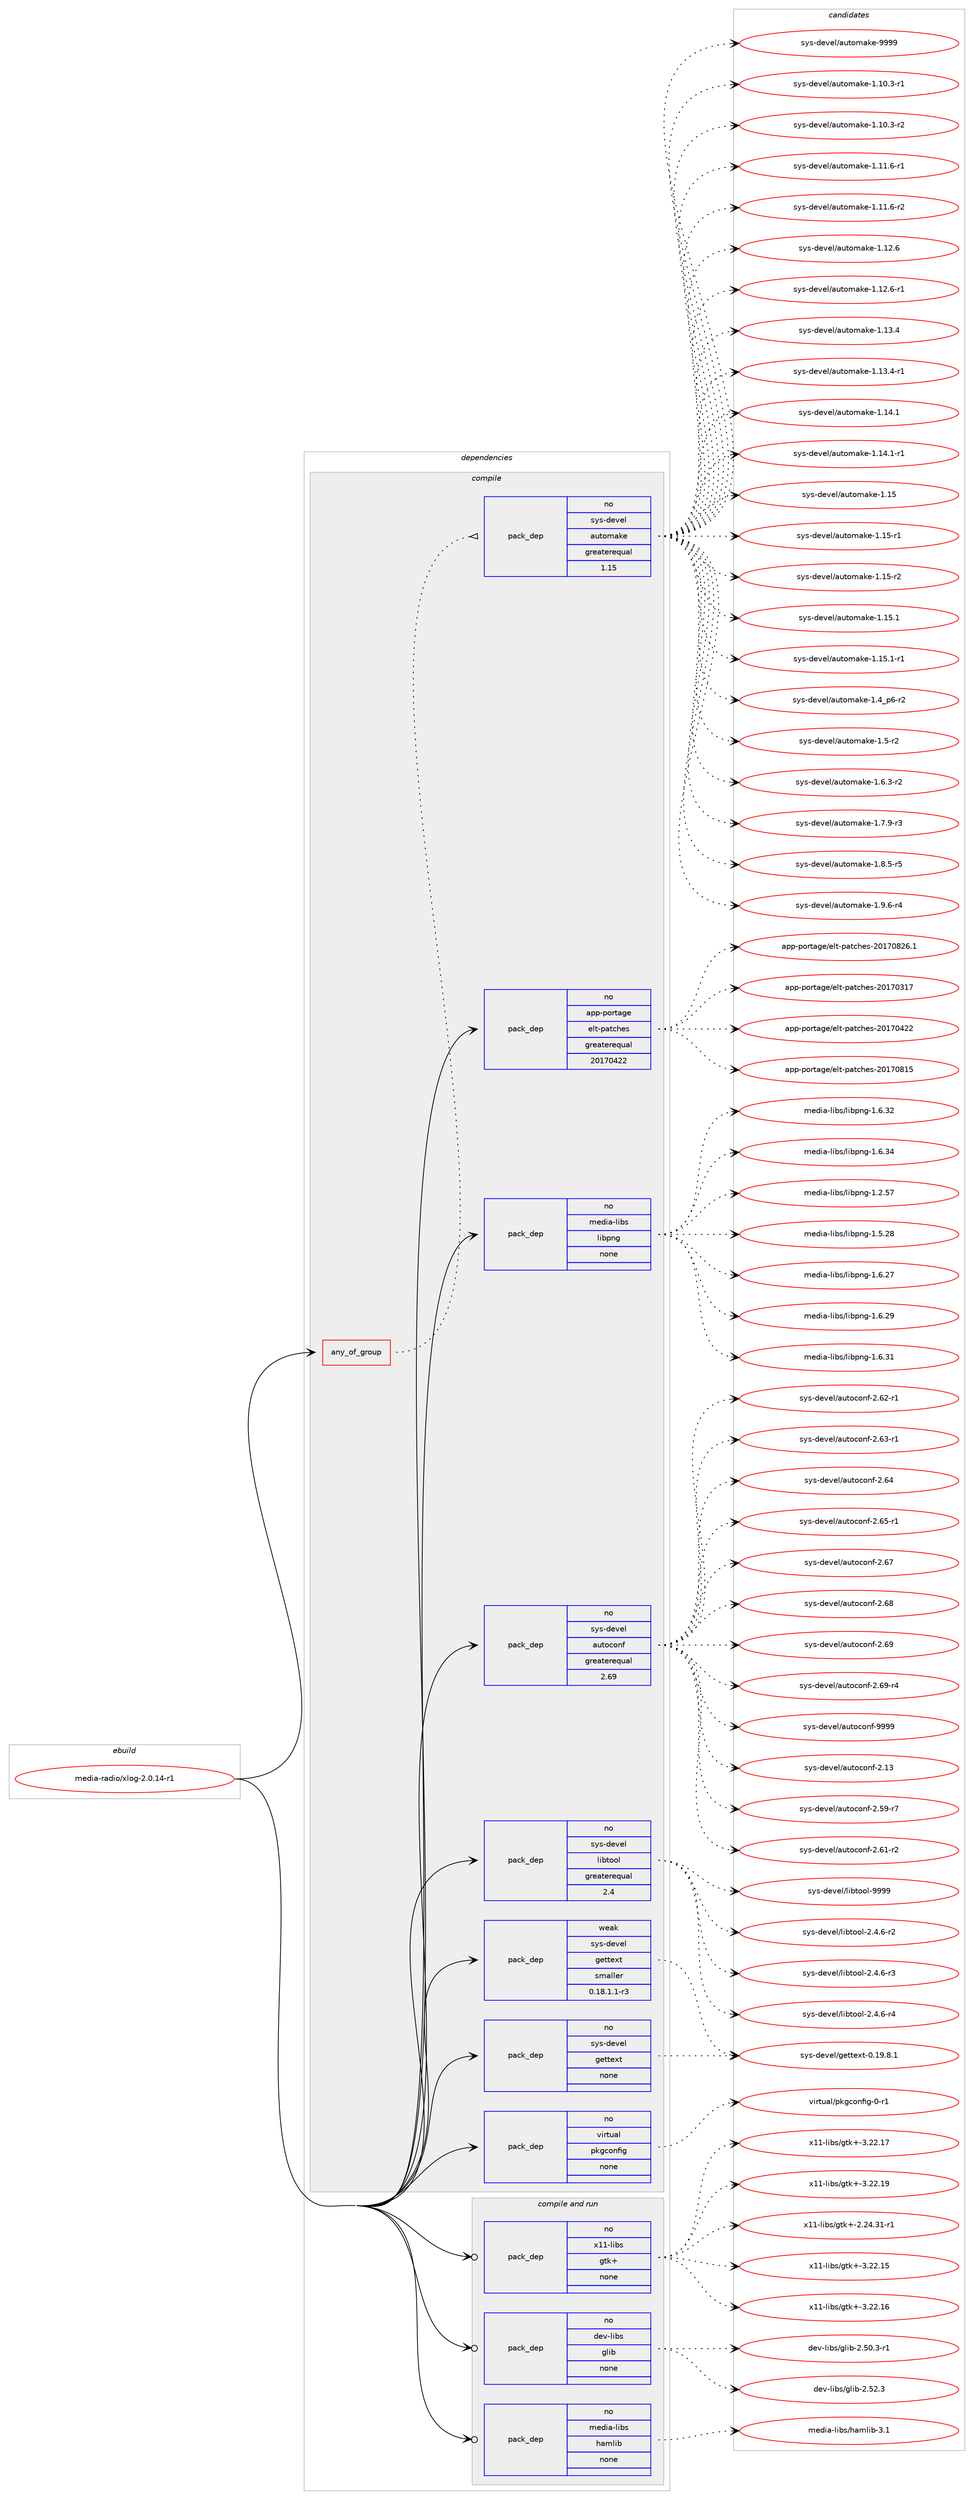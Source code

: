 digraph prolog {

# *************
# Graph options
# *************

newrank=true;
concentrate=true;
compound=true;
graph [rankdir=LR,fontname=Helvetica,fontsize=10,ranksep=1.5];#, ranksep=2.5, nodesep=0.2];
edge  [arrowhead=vee];
node  [fontname=Helvetica,fontsize=10];

# **********
# The ebuild
# **********

subgraph cluster_leftcol {
color=gray;
rank=same;
label=<<i>ebuild</i>>;
id [label="media-radio/xlog-2.0.14-r1", color=red, width=4, href="../media-radio/xlog-2.0.14-r1.svg"];
}

# ****************
# The dependencies
# ****************

subgraph cluster_midcol {
color=gray;
label=<<i>dependencies</i>>;
subgraph cluster_compile {
fillcolor="#eeeeee";
style=filled;
label=<<i>compile</i>>;
subgraph any5886 {
dependency377778 [label=<<TABLE BORDER="0" CELLBORDER="1" CELLSPACING="0" CELLPADDING="4"><TR><TD CELLPADDING="10">any_of_group</TD></TR></TABLE>>, shape=none, color=red];subgraph pack279065 {
dependency377779 [label=<<TABLE BORDER="0" CELLBORDER="1" CELLSPACING="0" CELLPADDING="4" WIDTH="220"><TR><TD ROWSPAN="6" CELLPADDING="30">pack_dep</TD></TR><TR><TD WIDTH="110">no</TD></TR><TR><TD>sys-devel</TD></TR><TR><TD>automake</TD></TR><TR><TD>greaterequal</TD></TR><TR><TD>1.15</TD></TR></TABLE>>, shape=none, color=blue];
}
dependency377778:e -> dependency377779:w [weight=20,style="dotted",arrowhead="oinv"];
}
id:e -> dependency377778:w [weight=20,style="solid",arrowhead="vee"];
subgraph pack279066 {
dependency377780 [label=<<TABLE BORDER="0" CELLBORDER="1" CELLSPACING="0" CELLPADDING="4" WIDTH="220"><TR><TD ROWSPAN="6" CELLPADDING="30">pack_dep</TD></TR><TR><TD WIDTH="110">no</TD></TR><TR><TD>app-portage</TD></TR><TR><TD>elt-patches</TD></TR><TR><TD>greaterequal</TD></TR><TR><TD>20170422</TD></TR></TABLE>>, shape=none, color=blue];
}
id:e -> dependency377780:w [weight=20,style="solid",arrowhead="vee"];
subgraph pack279067 {
dependency377781 [label=<<TABLE BORDER="0" CELLBORDER="1" CELLSPACING="0" CELLPADDING="4" WIDTH="220"><TR><TD ROWSPAN="6" CELLPADDING="30">pack_dep</TD></TR><TR><TD WIDTH="110">no</TD></TR><TR><TD>media-libs</TD></TR><TR><TD>libpng</TD></TR><TR><TD>none</TD></TR><TR><TD></TD></TR></TABLE>>, shape=none, color=blue];
}
id:e -> dependency377781:w [weight=20,style="solid",arrowhead="vee"];
subgraph pack279068 {
dependency377782 [label=<<TABLE BORDER="0" CELLBORDER="1" CELLSPACING="0" CELLPADDING="4" WIDTH="220"><TR><TD ROWSPAN="6" CELLPADDING="30">pack_dep</TD></TR><TR><TD WIDTH="110">no</TD></TR><TR><TD>sys-devel</TD></TR><TR><TD>autoconf</TD></TR><TR><TD>greaterequal</TD></TR><TR><TD>2.69</TD></TR></TABLE>>, shape=none, color=blue];
}
id:e -> dependency377782:w [weight=20,style="solid",arrowhead="vee"];
subgraph pack279069 {
dependency377783 [label=<<TABLE BORDER="0" CELLBORDER="1" CELLSPACING="0" CELLPADDING="4" WIDTH="220"><TR><TD ROWSPAN="6" CELLPADDING="30">pack_dep</TD></TR><TR><TD WIDTH="110">no</TD></TR><TR><TD>sys-devel</TD></TR><TR><TD>gettext</TD></TR><TR><TD>none</TD></TR><TR><TD></TD></TR></TABLE>>, shape=none, color=blue];
}
id:e -> dependency377783:w [weight=20,style="solid",arrowhead="vee"];
subgraph pack279070 {
dependency377784 [label=<<TABLE BORDER="0" CELLBORDER="1" CELLSPACING="0" CELLPADDING="4" WIDTH="220"><TR><TD ROWSPAN="6" CELLPADDING="30">pack_dep</TD></TR><TR><TD WIDTH="110">no</TD></TR><TR><TD>sys-devel</TD></TR><TR><TD>libtool</TD></TR><TR><TD>greaterequal</TD></TR><TR><TD>2.4</TD></TR></TABLE>>, shape=none, color=blue];
}
id:e -> dependency377784:w [weight=20,style="solid",arrowhead="vee"];
subgraph pack279071 {
dependency377785 [label=<<TABLE BORDER="0" CELLBORDER="1" CELLSPACING="0" CELLPADDING="4" WIDTH="220"><TR><TD ROWSPAN="6" CELLPADDING="30">pack_dep</TD></TR><TR><TD WIDTH="110">no</TD></TR><TR><TD>virtual</TD></TR><TR><TD>pkgconfig</TD></TR><TR><TD>none</TD></TR><TR><TD></TD></TR></TABLE>>, shape=none, color=blue];
}
id:e -> dependency377785:w [weight=20,style="solid",arrowhead="vee"];
subgraph pack279072 {
dependency377786 [label=<<TABLE BORDER="0" CELLBORDER="1" CELLSPACING="0" CELLPADDING="4" WIDTH="220"><TR><TD ROWSPAN="6" CELLPADDING="30">pack_dep</TD></TR><TR><TD WIDTH="110">weak</TD></TR><TR><TD>sys-devel</TD></TR><TR><TD>gettext</TD></TR><TR><TD>smaller</TD></TR><TR><TD>0.18.1.1-r3</TD></TR></TABLE>>, shape=none, color=blue];
}
id:e -> dependency377786:w [weight=20,style="solid",arrowhead="vee"];
}
subgraph cluster_compileandrun {
fillcolor="#eeeeee";
style=filled;
label=<<i>compile and run</i>>;
subgraph pack279073 {
dependency377787 [label=<<TABLE BORDER="0" CELLBORDER="1" CELLSPACING="0" CELLPADDING="4" WIDTH="220"><TR><TD ROWSPAN="6" CELLPADDING="30">pack_dep</TD></TR><TR><TD WIDTH="110">no</TD></TR><TR><TD>dev-libs</TD></TR><TR><TD>glib</TD></TR><TR><TD>none</TD></TR><TR><TD></TD></TR></TABLE>>, shape=none, color=blue];
}
id:e -> dependency377787:w [weight=20,style="solid",arrowhead="odotvee"];
subgraph pack279074 {
dependency377788 [label=<<TABLE BORDER="0" CELLBORDER="1" CELLSPACING="0" CELLPADDING="4" WIDTH="220"><TR><TD ROWSPAN="6" CELLPADDING="30">pack_dep</TD></TR><TR><TD WIDTH="110">no</TD></TR><TR><TD>media-libs</TD></TR><TR><TD>hamlib</TD></TR><TR><TD>none</TD></TR><TR><TD></TD></TR></TABLE>>, shape=none, color=blue];
}
id:e -> dependency377788:w [weight=20,style="solid",arrowhead="odotvee"];
subgraph pack279075 {
dependency377789 [label=<<TABLE BORDER="0" CELLBORDER="1" CELLSPACING="0" CELLPADDING="4" WIDTH="220"><TR><TD ROWSPAN="6" CELLPADDING="30">pack_dep</TD></TR><TR><TD WIDTH="110">no</TD></TR><TR><TD>x11-libs</TD></TR><TR><TD>gtk+</TD></TR><TR><TD>none</TD></TR><TR><TD></TD></TR></TABLE>>, shape=none, color=blue];
}
id:e -> dependency377789:w [weight=20,style="solid",arrowhead="odotvee"];
}
subgraph cluster_run {
fillcolor="#eeeeee";
style=filled;
label=<<i>run</i>>;
}
}

# **************
# The candidates
# **************

subgraph cluster_choices {
rank=same;
color=gray;
label=<<i>candidates</i>>;

subgraph choice279065 {
color=black;
nodesep=1;
choice11512111545100101118101108479711711611110997107101454946494846514511449 [label="sys-devel/automake-1.10.3-r1", color=red, width=4,href="../sys-devel/automake-1.10.3-r1.svg"];
choice11512111545100101118101108479711711611110997107101454946494846514511450 [label="sys-devel/automake-1.10.3-r2", color=red, width=4,href="../sys-devel/automake-1.10.3-r2.svg"];
choice11512111545100101118101108479711711611110997107101454946494946544511449 [label="sys-devel/automake-1.11.6-r1", color=red, width=4,href="../sys-devel/automake-1.11.6-r1.svg"];
choice11512111545100101118101108479711711611110997107101454946494946544511450 [label="sys-devel/automake-1.11.6-r2", color=red, width=4,href="../sys-devel/automake-1.11.6-r2.svg"];
choice1151211154510010111810110847971171161111099710710145494649504654 [label="sys-devel/automake-1.12.6", color=red, width=4,href="../sys-devel/automake-1.12.6.svg"];
choice11512111545100101118101108479711711611110997107101454946495046544511449 [label="sys-devel/automake-1.12.6-r1", color=red, width=4,href="../sys-devel/automake-1.12.6-r1.svg"];
choice1151211154510010111810110847971171161111099710710145494649514652 [label="sys-devel/automake-1.13.4", color=red, width=4,href="../sys-devel/automake-1.13.4.svg"];
choice11512111545100101118101108479711711611110997107101454946495146524511449 [label="sys-devel/automake-1.13.4-r1", color=red, width=4,href="../sys-devel/automake-1.13.4-r1.svg"];
choice1151211154510010111810110847971171161111099710710145494649524649 [label="sys-devel/automake-1.14.1", color=red, width=4,href="../sys-devel/automake-1.14.1.svg"];
choice11512111545100101118101108479711711611110997107101454946495246494511449 [label="sys-devel/automake-1.14.1-r1", color=red, width=4,href="../sys-devel/automake-1.14.1-r1.svg"];
choice115121115451001011181011084797117116111109971071014549464953 [label="sys-devel/automake-1.15", color=red, width=4,href="../sys-devel/automake-1.15.svg"];
choice1151211154510010111810110847971171161111099710710145494649534511449 [label="sys-devel/automake-1.15-r1", color=red, width=4,href="../sys-devel/automake-1.15-r1.svg"];
choice1151211154510010111810110847971171161111099710710145494649534511450 [label="sys-devel/automake-1.15-r2", color=red, width=4,href="../sys-devel/automake-1.15-r2.svg"];
choice1151211154510010111810110847971171161111099710710145494649534649 [label="sys-devel/automake-1.15.1", color=red, width=4,href="../sys-devel/automake-1.15.1.svg"];
choice11512111545100101118101108479711711611110997107101454946495346494511449 [label="sys-devel/automake-1.15.1-r1", color=red, width=4,href="../sys-devel/automake-1.15.1-r1.svg"];
choice115121115451001011181011084797117116111109971071014549465295112544511450 [label="sys-devel/automake-1.4_p6-r2", color=red, width=4,href="../sys-devel/automake-1.4_p6-r2.svg"];
choice11512111545100101118101108479711711611110997107101454946534511450 [label="sys-devel/automake-1.5-r2", color=red, width=4,href="../sys-devel/automake-1.5-r2.svg"];
choice115121115451001011181011084797117116111109971071014549465446514511450 [label="sys-devel/automake-1.6.3-r2", color=red, width=4,href="../sys-devel/automake-1.6.3-r2.svg"];
choice115121115451001011181011084797117116111109971071014549465546574511451 [label="sys-devel/automake-1.7.9-r3", color=red, width=4,href="../sys-devel/automake-1.7.9-r3.svg"];
choice115121115451001011181011084797117116111109971071014549465646534511453 [label="sys-devel/automake-1.8.5-r5", color=red, width=4,href="../sys-devel/automake-1.8.5-r5.svg"];
choice115121115451001011181011084797117116111109971071014549465746544511452 [label="sys-devel/automake-1.9.6-r4", color=red, width=4,href="../sys-devel/automake-1.9.6-r4.svg"];
choice115121115451001011181011084797117116111109971071014557575757 [label="sys-devel/automake-9999", color=red, width=4,href="../sys-devel/automake-9999.svg"];
dependency377779:e -> choice11512111545100101118101108479711711611110997107101454946494846514511449:w [style=dotted,weight="100"];
dependency377779:e -> choice11512111545100101118101108479711711611110997107101454946494846514511450:w [style=dotted,weight="100"];
dependency377779:e -> choice11512111545100101118101108479711711611110997107101454946494946544511449:w [style=dotted,weight="100"];
dependency377779:e -> choice11512111545100101118101108479711711611110997107101454946494946544511450:w [style=dotted,weight="100"];
dependency377779:e -> choice1151211154510010111810110847971171161111099710710145494649504654:w [style=dotted,weight="100"];
dependency377779:e -> choice11512111545100101118101108479711711611110997107101454946495046544511449:w [style=dotted,weight="100"];
dependency377779:e -> choice1151211154510010111810110847971171161111099710710145494649514652:w [style=dotted,weight="100"];
dependency377779:e -> choice11512111545100101118101108479711711611110997107101454946495146524511449:w [style=dotted,weight="100"];
dependency377779:e -> choice1151211154510010111810110847971171161111099710710145494649524649:w [style=dotted,weight="100"];
dependency377779:e -> choice11512111545100101118101108479711711611110997107101454946495246494511449:w [style=dotted,weight="100"];
dependency377779:e -> choice115121115451001011181011084797117116111109971071014549464953:w [style=dotted,weight="100"];
dependency377779:e -> choice1151211154510010111810110847971171161111099710710145494649534511449:w [style=dotted,weight="100"];
dependency377779:e -> choice1151211154510010111810110847971171161111099710710145494649534511450:w [style=dotted,weight="100"];
dependency377779:e -> choice1151211154510010111810110847971171161111099710710145494649534649:w [style=dotted,weight="100"];
dependency377779:e -> choice11512111545100101118101108479711711611110997107101454946495346494511449:w [style=dotted,weight="100"];
dependency377779:e -> choice115121115451001011181011084797117116111109971071014549465295112544511450:w [style=dotted,weight="100"];
dependency377779:e -> choice11512111545100101118101108479711711611110997107101454946534511450:w [style=dotted,weight="100"];
dependency377779:e -> choice115121115451001011181011084797117116111109971071014549465446514511450:w [style=dotted,weight="100"];
dependency377779:e -> choice115121115451001011181011084797117116111109971071014549465546574511451:w [style=dotted,weight="100"];
dependency377779:e -> choice115121115451001011181011084797117116111109971071014549465646534511453:w [style=dotted,weight="100"];
dependency377779:e -> choice115121115451001011181011084797117116111109971071014549465746544511452:w [style=dotted,weight="100"];
dependency377779:e -> choice115121115451001011181011084797117116111109971071014557575757:w [style=dotted,weight="100"];
}
subgraph choice279066 {
color=black;
nodesep=1;
choice97112112451121111141169710310147101108116451129711699104101115455048495548514955 [label="app-portage/elt-patches-20170317", color=red, width=4,href="../app-portage/elt-patches-20170317.svg"];
choice97112112451121111141169710310147101108116451129711699104101115455048495548525050 [label="app-portage/elt-patches-20170422", color=red, width=4,href="../app-portage/elt-patches-20170422.svg"];
choice97112112451121111141169710310147101108116451129711699104101115455048495548564953 [label="app-portage/elt-patches-20170815", color=red, width=4,href="../app-portage/elt-patches-20170815.svg"];
choice971121124511211111411697103101471011081164511297116991041011154550484955485650544649 [label="app-portage/elt-patches-20170826.1", color=red, width=4,href="../app-portage/elt-patches-20170826.1.svg"];
dependency377780:e -> choice97112112451121111141169710310147101108116451129711699104101115455048495548514955:w [style=dotted,weight="100"];
dependency377780:e -> choice97112112451121111141169710310147101108116451129711699104101115455048495548525050:w [style=dotted,weight="100"];
dependency377780:e -> choice97112112451121111141169710310147101108116451129711699104101115455048495548564953:w [style=dotted,weight="100"];
dependency377780:e -> choice971121124511211111411697103101471011081164511297116991041011154550484955485650544649:w [style=dotted,weight="100"];
}
subgraph choice279067 {
color=black;
nodesep=1;
choice109101100105974510810598115471081059811211010345494650465355 [label="media-libs/libpng-1.2.57", color=red, width=4,href="../media-libs/libpng-1.2.57.svg"];
choice109101100105974510810598115471081059811211010345494653465056 [label="media-libs/libpng-1.5.28", color=red, width=4,href="../media-libs/libpng-1.5.28.svg"];
choice109101100105974510810598115471081059811211010345494654465055 [label="media-libs/libpng-1.6.27", color=red, width=4,href="../media-libs/libpng-1.6.27.svg"];
choice109101100105974510810598115471081059811211010345494654465057 [label="media-libs/libpng-1.6.29", color=red, width=4,href="../media-libs/libpng-1.6.29.svg"];
choice109101100105974510810598115471081059811211010345494654465149 [label="media-libs/libpng-1.6.31", color=red, width=4,href="../media-libs/libpng-1.6.31.svg"];
choice109101100105974510810598115471081059811211010345494654465150 [label="media-libs/libpng-1.6.32", color=red, width=4,href="../media-libs/libpng-1.6.32.svg"];
choice109101100105974510810598115471081059811211010345494654465152 [label="media-libs/libpng-1.6.34", color=red, width=4,href="../media-libs/libpng-1.6.34.svg"];
dependency377781:e -> choice109101100105974510810598115471081059811211010345494650465355:w [style=dotted,weight="100"];
dependency377781:e -> choice109101100105974510810598115471081059811211010345494653465056:w [style=dotted,weight="100"];
dependency377781:e -> choice109101100105974510810598115471081059811211010345494654465055:w [style=dotted,weight="100"];
dependency377781:e -> choice109101100105974510810598115471081059811211010345494654465057:w [style=dotted,weight="100"];
dependency377781:e -> choice109101100105974510810598115471081059811211010345494654465149:w [style=dotted,weight="100"];
dependency377781:e -> choice109101100105974510810598115471081059811211010345494654465150:w [style=dotted,weight="100"];
dependency377781:e -> choice109101100105974510810598115471081059811211010345494654465152:w [style=dotted,weight="100"];
}
subgraph choice279068 {
color=black;
nodesep=1;
choice115121115451001011181011084797117116111991111101024550464951 [label="sys-devel/autoconf-2.13", color=red, width=4,href="../sys-devel/autoconf-2.13.svg"];
choice1151211154510010111810110847971171161119911111010245504653574511455 [label="sys-devel/autoconf-2.59-r7", color=red, width=4,href="../sys-devel/autoconf-2.59-r7.svg"];
choice1151211154510010111810110847971171161119911111010245504654494511450 [label="sys-devel/autoconf-2.61-r2", color=red, width=4,href="../sys-devel/autoconf-2.61-r2.svg"];
choice1151211154510010111810110847971171161119911111010245504654504511449 [label="sys-devel/autoconf-2.62-r1", color=red, width=4,href="../sys-devel/autoconf-2.62-r1.svg"];
choice1151211154510010111810110847971171161119911111010245504654514511449 [label="sys-devel/autoconf-2.63-r1", color=red, width=4,href="../sys-devel/autoconf-2.63-r1.svg"];
choice115121115451001011181011084797117116111991111101024550465452 [label="sys-devel/autoconf-2.64", color=red, width=4,href="../sys-devel/autoconf-2.64.svg"];
choice1151211154510010111810110847971171161119911111010245504654534511449 [label="sys-devel/autoconf-2.65-r1", color=red, width=4,href="../sys-devel/autoconf-2.65-r1.svg"];
choice115121115451001011181011084797117116111991111101024550465455 [label="sys-devel/autoconf-2.67", color=red, width=4,href="../sys-devel/autoconf-2.67.svg"];
choice115121115451001011181011084797117116111991111101024550465456 [label="sys-devel/autoconf-2.68", color=red, width=4,href="../sys-devel/autoconf-2.68.svg"];
choice115121115451001011181011084797117116111991111101024550465457 [label="sys-devel/autoconf-2.69", color=red, width=4,href="../sys-devel/autoconf-2.69.svg"];
choice1151211154510010111810110847971171161119911111010245504654574511452 [label="sys-devel/autoconf-2.69-r4", color=red, width=4,href="../sys-devel/autoconf-2.69-r4.svg"];
choice115121115451001011181011084797117116111991111101024557575757 [label="sys-devel/autoconf-9999", color=red, width=4,href="../sys-devel/autoconf-9999.svg"];
dependency377782:e -> choice115121115451001011181011084797117116111991111101024550464951:w [style=dotted,weight="100"];
dependency377782:e -> choice1151211154510010111810110847971171161119911111010245504653574511455:w [style=dotted,weight="100"];
dependency377782:e -> choice1151211154510010111810110847971171161119911111010245504654494511450:w [style=dotted,weight="100"];
dependency377782:e -> choice1151211154510010111810110847971171161119911111010245504654504511449:w [style=dotted,weight="100"];
dependency377782:e -> choice1151211154510010111810110847971171161119911111010245504654514511449:w [style=dotted,weight="100"];
dependency377782:e -> choice115121115451001011181011084797117116111991111101024550465452:w [style=dotted,weight="100"];
dependency377782:e -> choice1151211154510010111810110847971171161119911111010245504654534511449:w [style=dotted,weight="100"];
dependency377782:e -> choice115121115451001011181011084797117116111991111101024550465455:w [style=dotted,weight="100"];
dependency377782:e -> choice115121115451001011181011084797117116111991111101024550465456:w [style=dotted,weight="100"];
dependency377782:e -> choice115121115451001011181011084797117116111991111101024550465457:w [style=dotted,weight="100"];
dependency377782:e -> choice1151211154510010111810110847971171161119911111010245504654574511452:w [style=dotted,weight="100"];
dependency377782:e -> choice115121115451001011181011084797117116111991111101024557575757:w [style=dotted,weight="100"];
}
subgraph choice279069 {
color=black;
nodesep=1;
choice1151211154510010111810110847103101116116101120116454846495746564649 [label="sys-devel/gettext-0.19.8.1", color=red, width=4,href="../sys-devel/gettext-0.19.8.1.svg"];
dependency377783:e -> choice1151211154510010111810110847103101116116101120116454846495746564649:w [style=dotted,weight="100"];
}
subgraph choice279070 {
color=black;
nodesep=1;
choice1151211154510010111810110847108105981161111111084550465246544511450 [label="sys-devel/libtool-2.4.6-r2", color=red, width=4,href="../sys-devel/libtool-2.4.6-r2.svg"];
choice1151211154510010111810110847108105981161111111084550465246544511451 [label="sys-devel/libtool-2.4.6-r3", color=red, width=4,href="../sys-devel/libtool-2.4.6-r3.svg"];
choice1151211154510010111810110847108105981161111111084550465246544511452 [label="sys-devel/libtool-2.4.6-r4", color=red, width=4,href="../sys-devel/libtool-2.4.6-r4.svg"];
choice1151211154510010111810110847108105981161111111084557575757 [label="sys-devel/libtool-9999", color=red, width=4,href="../sys-devel/libtool-9999.svg"];
dependency377784:e -> choice1151211154510010111810110847108105981161111111084550465246544511450:w [style=dotted,weight="100"];
dependency377784:e -> choice1151211154510010111810110847108105981161111111084550465246544511451:w [style=dotted,weight="100"];
dependency377784:e -> choice1151211154510010111810110847108105981161111111084550465246544511452:w [style=dotted,weight="100"];
dependency377784:e -> choice1151211154510010111810110847108105981161111111084557575757:w [style=dotted,weight="100"];
}
subgraph choice279071 {
color=black;
nodesep=1;
choice11810511411611797108471121071039911111010210510345484511449 [label="virtual/pkgconfig-0-r1", color=red, width=4,href="../virtual/pkgconfig-0-r1.svg"];
dependency377785:e -> choice11810511411611797108471121071039911111010210510345484511449:w [style=dotted,weight="100"];
}
subgraph choice279072 {
color=black;
nodesep=1;
choice1151211154510010111810110847103101116116101120116454846495746564649 [label="sys-devel/gettext-0.19.8.1", color=red, width=4,href="../sys-devel/gettext-0.19.8.1.svg"];
dependency377786:e -> choice1151211154510010111810110847103101116116101120116454846495746564649:w [style=dotted,weight="100"];
}
subgraph choice279073 {
color=black;
nodesep=1;
choice10010111845108105981154710310810598455046534846514511449 [label="dev-libs/glib-2.50.3-r1", color=red, width=4,href="../dev-libs/glib-2.50.3-r1.svg"];
choice1001011184510810598115471031081059845504653504651 [label="dev-libs/glib-2.52.3", color=red, width=4,href="../dev-libs/glib-2.52.3.svg"];
dependency377787:e -> choice10010111845108105981154710310810598455046534846514511449:w [style=dotted,weight="100"];
dependency377787:e -> choice1001011184510810598115471031081059845504653504651:w [style=dotted,weight="100"];
}
subgraph choice279074 {
color=black;
nodesep=1;
choice10910110010597451081059811547104971091081059845514649 [label="media-libs/hamlib-3.1", color=red, width=4,href="../media-libs/hamlib-3.1.svg"];
dependency377788:e -> choice10910110010597451081059811547104971091081059845514649:w [style=dotted,weight="100"];
}
subgraph choice279075 {
color=black;
nodesep=1;
choice12049494510810598115471031161074345504650524651494511449 [label="x11-libs/gtk+-2.24.31-r1", color=red, width=4,href="../x11-libs/gtk+-2.24.31-r1.svg"];
choice1204949451081059811547103116107434551465050464953 [label="x11-libs/gtk+-3.22.15", color=red, width=4,href="../x11-libs/gtk+-3.22.15.svg"];
choice1204949451081059811547103116107434551465050464954 [label="x11-libs/gtk+-3.22.16", color=red, width=4,href="../x11-libs/gtk+-3.22.16.svg"];
choice1204949451081059811547103116107434551465050464955 [label="x11-libs/gtk+-3.22.17", color=red, width=4,href="../x11-libs/gtk+-3.22.17.svg"];
choice1204949451081059811547103116107434551465050464957 [label="x11-libs/gtk+-3.22.19", color=red, width=4,href="../x11-libs/gtk+-3.22.19.svg"];
dependency377789:e -> choice12049494510810598115471031161074345504650524651494511449:w [style=dotted,weight="100"];
dependency377789:e -> choice1204949451081059811547103116107434551465050464953:w [style=dotted,weight="100"];
dependency377789:e -> choice1204949451081059811547103116107434551465050464954:w [style=dotted,weight="100"];
dependency377789:e -> choice1204949451081059811547103116107434551465050464955:w [style=dotted,weight="100"];
dependency377789:e -> choice1204949451081059811547103116107434551465050464957:w [style=dotted,weight="100"];
}
}

}
